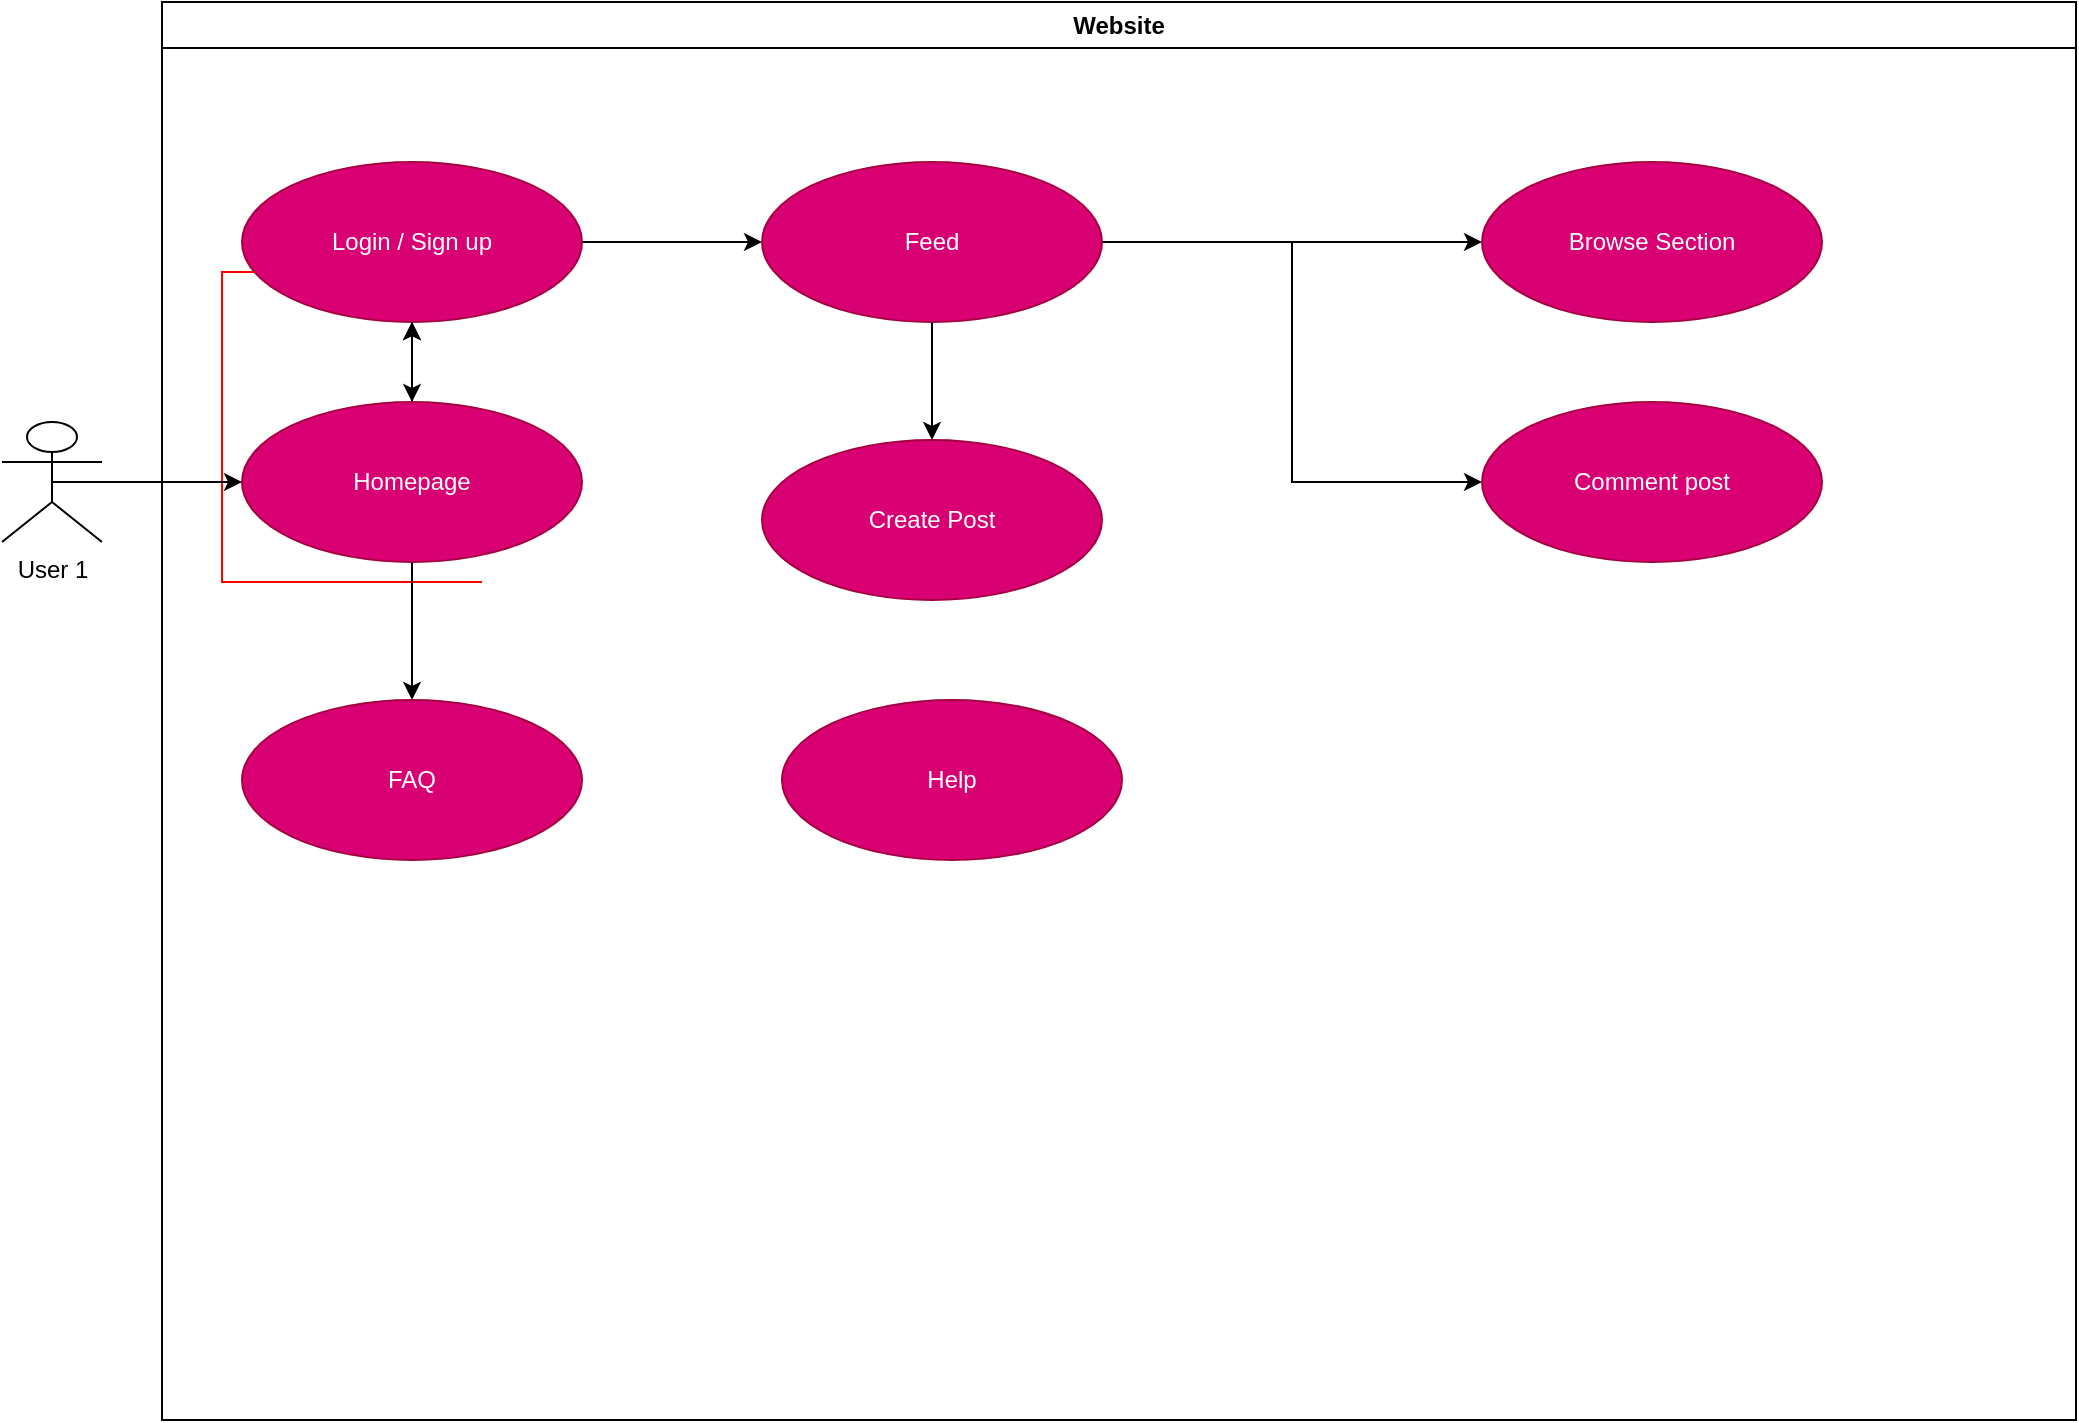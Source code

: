 <mxfile version="21.3.2" type="github">
  <diagram name="Page-1" id="e7e014a7-5840-1c2e-5031-d8a46d1fe8dd">
    <mxGraphModel dx="1909" dy="964" grid="1" gridSize="10" guides="1" tooltips="1" connect="1" arrows="1" fold="1" page="1" pageScale="1" pageWidth="1169" pageHeight="826" background="none" math="0" shadow="0">
      <root>
        <mxCell id="0" />
        <mxCell id="1" parent="0" />
        <mxCell id="2" value="Website" style="swimlane;whiteSpace=wrap;movable=1;resizable=1;rotatable=1;deletable=1;editable=1;locked=0;connectable=1;" parent="1" vertex="1">
          <mxGeometry x="290" y="50" width="957" height="709" as="geometry" />
        </mxCell>
        <mxCell id="12" value="" style="edgeStyle=elbowEdgeStyle;elbow=horizontal;strokeColor=#FF0000;endArrow=open;endFill=1;rounded=0" parent="2" source="10" edge="1">
          <mxGeometry width="100" height="100" relative="1" as="geometry">
            <mxPoint x="160" y="290" as="sourcePoint" />
            <mxPoint x="60" y="135" as="targetPoint" />
            <Array as="points">
              <mxPoint x="30" y="250" />
            </Array>
          </mxGeometry>
        </mxCell>
        <mxCell id="wyG0Mp5H0PBrzHiHYPUD-58" style="edgeStyle=orthogonalEdgeStyle;rounded=0;orthogonalLoop=1;jettySize=auto;html=1;exitX=0.5;exitY=1;exitDx=0;exitDy=0;entryX=0.5;entryY=0;entryDx=0;entryDy=0;" edge="1" parent="2" source="wyG0Mp5H0PBrzHiHYPUD-42" target="wyG0Mp5H0PBrzHiHYPUD-43">
          <mxGeometry relative="1" as="geometry" />
        </mxCell>
        <mxCell id="wyG0Mp5H0PBrzHiHYPUD-63" style="edgeStyle=orthogonalEdgeStyle;rounded=0;orthogonalLoop=1;jettySize=auto;html=1;exitX=1;exitY=0.5;exitDx=0;exitDy=0;entryX=0;entryY=0.5;entryDx=0;entryDy=0;" edge="1" parent="2" source="wyG0Mp5H0PBrzHiHYPUD-42" target="wyG0Mp5H0PBrzHiHYPUD-62">
          <mxGeometry relative="1" as="geometry" />
        </mxCell>
        <mxCell id="wyG0Mp5H0PBrzHiHYPUD-42" value="Login / Sign up" style="ellipse;whiteSpace=wrap;html=1;fillColor=#d80073;fontColor=#ffffff;strokeColor=#A50040;movable=1;resizable=1;rotatable=1;deletable=1;editable=1;locked=0;connectable=1;" vertex="1" parent="2">
          <mxGeometry x="40" y="80" width="170" height="80" as="geometry" />
        </mxCell>
        <mxCell id="wyG0Mp5H0PBrzHiHYPUD-48" style="edgeStyle=orthogonalEdgeStyle;rounded=0;orthogonalLoop=1;jettySize=auto;html=1;exitX=0.5;exitY=0;exitDx=0;exitDy=0;entryX=0.5;entryY=1;entryDx=0;entryDy=0;" edge="1" parent="2" source="wyG0Mp5H0PBrzHiHYPUD-43" target="wyG0Mp5H0PBrzHiHYPUD-42">
          <mxGeometry relative="1" as="geometry" />
        </mxCell>
        <mxCell id="wyG0Mp5H0PBrzHiHYPUD-57" value="" style="edgeStyle=orthogonalEdgeStyle;rounded=0;orthogonalLoop=1;jettySize=auto;html=1;" edge="1" parent="2" source="wyG0Mp5H0PBrzHiHYPUD-43" target="wyG0Mp5H0PBrzHiHYPUD-42">
          <mxGeometry relative="1" as="geometry">
            <Array as="points">
              <mxPoint x="125" y="200" />
              <mxPoint x="125" y="200" />
            </Array>
          </mxGeometry>
        </mxCell>
        <mxCell id="wyG0Mp5H0PBrzHiHYPUD-75" style="edgeStyle=orthogonalEdgeStyle;rounded=0;orthogonalLoop=1;jettySize=auto;html=1;exitX=0.5;exitY=1;exitDx=0;exitDy=0;" edge="1" parent="2" source="wyG0Mp5H0PBrzHiHYPUD-43" target="wyG0Mp5H0PBrzHiHYPUD-72">
          <mxGeometry relative="1" as="geometry" />
        </mxCell>
        <mxCell id="wyG0Mp5H0PBrzHiHYPUD-43" value="Homepage" style="ellipse;whiteSpace=wrap;html=1;fillColor=#d80073;fontColor=#ffffff;strokeColor=#A50040;movable=1;resizable=1;rotatable=1;deletable=1;editable=1;locked=0;connectable=1;" vertex="1" parent="2">
          <mxGeometry x="40" y="200" width="170" height="80" as="geometry" />
        </mxCell>
        <mxCell id="wyG0Mp5H0PBrzHiHYPUD-60" value="Create Post" style="ellipse;whiteSpace=wrap;html=1;fillColor=#d80073;fontColor=#ffffff;strokeColor=#A50040;movable=1;resizable=1;rotatable=1;deletable=1;editable=1;locked=0;connectable=1;" vertex="1" parent="2">
          <mxGeometry x="300" y="219" width="170" height="80" as="geometry" />
        </mxCell>
        <mxCell id="wyG0Mp5H0PBrzHiHYPUD-64" style="edgeStyle=orthogonalEdgeStyle;rounded=0;orthogonalLoop=1;jettySize=auto;html=1;exitX=0.5;exitY=1;exitDx=0;exitDy=0;entryX=0.5;entryY=0;entryDx=0;entryDy=0;" edge="1" parent="2" source="wyG0Mp5H0PBrzHiHYPUD-62" target="wyG0Mp5H0PBrzHiHYPUD-60">
          <mxGeometry relative="1" as="geometry" />
        </mxCell>
        <mxCell id="wyG0Mp5H0PBrzHiHYPUD-66" style="edgeStyle=orthogonalEdgeStyle;rounded=0;orthogonalLoop=1;jettySize=auto;html=1;exitX=1;exitY=0.5;exitDx=0;exitDy=0;entryX=0;entryY=0.5;entryDx=0;entryDy=0;" edge="1" parent="2" source="wyG0Mp5H0PBrzHiHYPUD-62" target="wyG0Mp5H0PBrzHiHYPUD-65">
          <mxGeometry relative="1" as="geometry" />
        </mxCell>
        <mxCell id="wyG0Mp5H0PBrzHiHYPUD-74" style="edgeStyle=orthogonalEdgeStyle;rounded=0;orthogonalLoop=1;jettySize=auto;html=1;exitX=1;exitY=0.5;exitDx=0;exitDy=0;entryX=0;entryY=0.5;entryDx=0;entryDy=0;" edge="1" parent="2" source="wyG0Mp5H0PBrzHiHYPUD-62" target="wyG0Mp5H0PBrzHiHYPUD-69">
          <mxGeometry relative="1" as="geometry" />
        </mxCell>
        <mxCell id="wyG0Mp5H0PBrzHiHYPUD-62" value="Feed" style="ellipse;whiteSpace=wrap;html=1;fillColor=#d80073;fontColor=#ffffff;strokeColor=#A50040;movable=1;resizable=1;rotatable=1;deletable=1;editable=1;locked=0;connectable=1;" vertex="1" parent="2">
          <mxGeometry x="300" y="80" width="170" height="80" as="geometry" />
        </mxCell>
        <mxCell id="wyG0Mp5H0PBrzHiHYPUD-65" value="Comment post" style="ellipse;whiteSpace=wrap;html=1;fillColor=#d80073;fontColor=#ffffff;strokeColor=#A50040;movable=1;resizable=1;rotatable=1;deletable=1;editable=1;locked=0;connectable=1;" vertex="1" parent="2">
          <mxGeometry x="660" y="200" width="170" height="80" as="geometry" />
        </mxCell>
        <mxCell id="wyG0Mp5H0PBrzHiHYPUD-69" value="Browse Section" style="ellipse;whiteSpace=wrap;html=1;fillColor=#d80073;fontColor=#ffffff;strokeColor=#A50040;movable=1;resizable=1;rotatable=1;deletable=1;editable=1;locked=0;connectable=1;" vertex="1" parent="2">
          <mxGeometry x="660" y="80" width="170" height="80" as="geometry" />
        </mxCell>
        <mxCell id="wyG0Mp5H0PBrzHiHYPUD-71" style="edgeStyle=orthogonalEdgeStyle;rounded=0;orthogonalLoop=1;jettySize=auto;html=1;exitX=0.5;exitY=1;exitDx=0;exitDy=0;" edge="1" parent="2" source="wyG0Mp5H0PBrzHiHYPUD-43" target="wyG0Mp5H0PBrzHiHYPUD-43">
          <mxGeometry relative="1" as="geometry" />
        </mxCell>
        <mxCell id="wyG0Mp5H0PBrzHiHYPUD-72" value="FAQ" style="ellipse;whiteSpace=wrap;html=1;fillColor=#d80073;fontColor=#ffffff;strokeColor=#A50040;movable=1;resizable=1;rotatable=1;deletable=1;editable=1;locked=0;connectable=1;" vertex="1" parent="2">
          <mxGeometry x="40" y="349" width="170" height="80" as="geometry" />
        </mxCell>
        <mxCell id="wyG0Mp5H0PBrzHiHYPUD-76" value="Help" style="ellipse;whiteSpace=wrap;html=1;fillColor=#d80073;fontColor=#ffffff;strokeColor=#A50040;movable=1;resizable=1;rotatable=1;deletable=1;editable=1;locked=0;connectable=1;" vertex="1" parent="2">
          <mxGeometry x="310" y="349" width="170" height="80" as="geometry" />
        </mxCell>
        <mxCell id="wyG0Mp5H0PBrzHiHYPUD-55" style="edgeStyle=orthogonalEdgeStyle;rounded=0;orthogonalLoop=1;jettySize=auto;html=1;exitX=0.5;exitY=0.5;exitDx=0;exitDy=0;exitPerimeter=0;entryX=0;entryY=0.5;entryDx=0;entryDy=0;" edge="1" parent="1" source="wyG0Mp5H0PBrzHiHYPUD-41" target="wyG0Mp5H0PBrzHiHYPUD-43">
          <mxGeometry relative="1" as="geometry" />
        </mxCell>
        <mxCell id="wyG0Mp5H0PBrzHiHYPUD-41" value="User 1" style="shape=umlActor;verticalLabelPosition=bottom;verticalAlign=top;html=1;outlineConnect=0;" vertex="1" parent="1">
          <mxGeometry x="210" y="260" width="50" height="60" as="geometry" />
        </mxCell>
      </root>
    </mxGraphModel>
  </diagram>
</mxfile>
